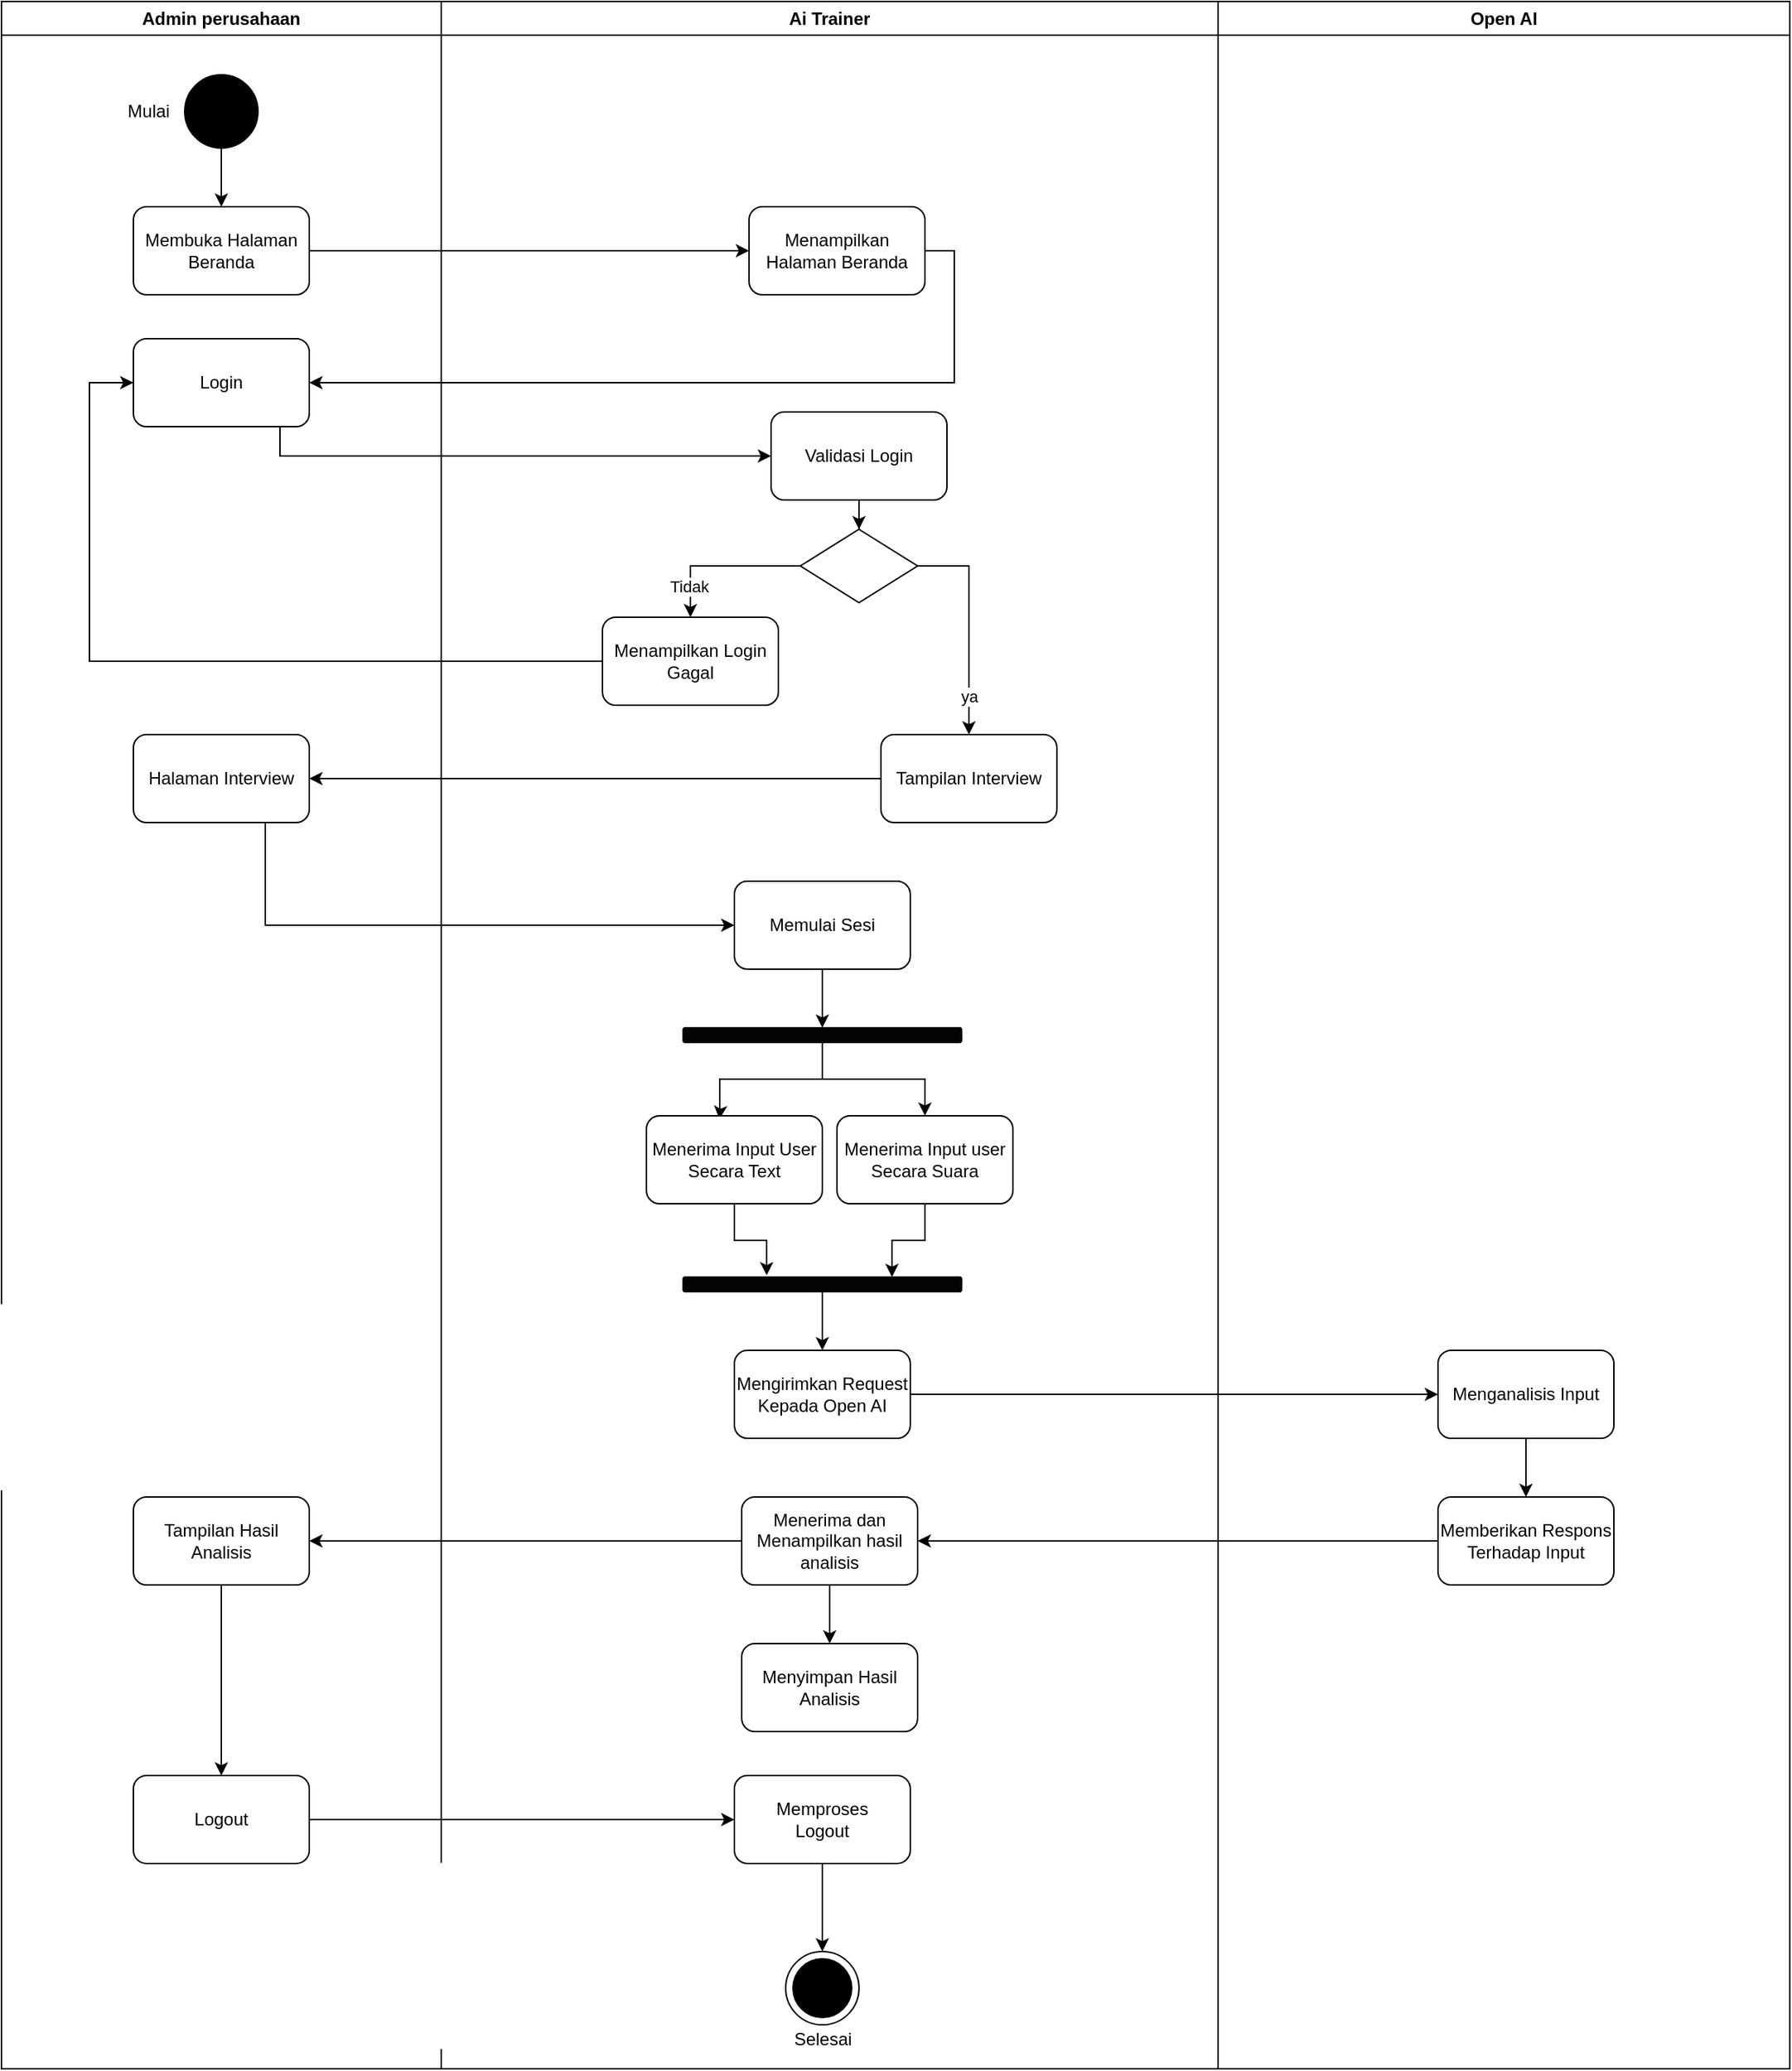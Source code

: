 <mxfile version="27.0.4">
  <diagram name="Page-1" id="0783ab3e-0a74-02c8-0abd-f7b4e66b4bec">
    <mxGraphModel dx="2084" dy="1068" grid="1" gridSize="10" guides="1" tooltips="1" connect="1" arrows="1" fold="1" page="1" pageScale="1" pageWidth="850" pageHeight="1100" background="none" math="0" shadow="0">
      <root>
        <mxCell id="0" />
        <mxCell id="1" parent="0" />
        <mxCell id="HCqicC56nlTVHEbhGD_D-1" value="Admin perusahaan" style="swimlane;whiteSpace=wrap;html=1;" parent="1" vertex="1">
          <mxGeometry y="20" width="300" height="1410" as="geometry" />
        </mxCell>
        <mxCell id="HCqicC56nlTVHEbhGD_D-81" style="edgeStyle=orthogonalEdgeStyle;rounded=0;orthogonalLoop=1;jettySize=auto;html=1;entryX=0.5;entryY=0;entryDx=0;entryDy=0;" parent="HCqicC56nlTVHEbhGD_D-1" source="HCqicC56nlTVHEbhGD_D-3" target="HCqicC56nlTVHEbhGD_D-5" edge="1">
          <mxGeometry relative="1" as="geometry" />
        </mxCell>
        <mxCell id="HCqicC56nlTVHEbhGD_D-3" value="" style="ellipse;whiteSpace=wrap;html=1;aspect=fixed;strokeColor=#000000;fillColor=#000000;" parent="HCqicC56nlTVHEbhGD_D-1" vertex="1">
          <mxGeometry x="125" y="50" width="50" height="50" as="geometry" />
        </mxCell>
        <mxCell id="HCqicC56nlTVHEbhGD_D-4" value="Mulai" style="text;html=1;align=center;verticalAlign=middle;resizable=0;points=[];autosize=1;strokeColor=none;fillColor=none;" parent="HCqicC56nlTVHEbhGD_D-1" vertex="1">
          <mxGeometry x="75" y="60" width="50" height="30" as="geometry" />
        </mxCell>
        <mxCell id="HCqicC56nlTVHEbhGD_D-5" value="Membuka Halaman Beranda" style="rounded=1;whiteSpace=wrap;html=1;" parent="HCqicC56nlTVHEbhGD_D-1" vertex="1">
          <mxGeometry x="90" y="140" width="120" height="60" as="geometry" />
        </mxCell>
        <mxCell id="HCqicC56nlTVHEbhGD_D-7" value="Login" style="rounded=1;whiteSpace=wrap;html=1;" parent="HCqicC56nlTVHEbhGD_D-1" vertex="1">
          <mxGeometry x="90" y="230" width="120" height="60" as="geometry" />
        </mxCell>
        <mxCell id="HCqicC56nlTVHEbhGD_D-22" value="Halaman Interview" style="rounded=1;whiteSpace=wrap;html=1;" parent="HCqicC56nlTVHEbhGD_D-1" vertex="1">
          <mxGeometry x="90" y="500" width="120" height="60" as="geometry" />
        </mxCell>
        <mxCell id="P764LjMasquFLIwP9RHS-71" style="edgeStyle=orthogonalEdgeStyle;rounded=0;orthogonalLoop=1;jettySize=auto;html=1;entryX=0.5;entryY=0;entryDx=0;entryDy=0;" edge="1" parent="HCqicC56nlTVHEbhGD_D-1" source="HCqicC56nlTVHEbhGD_D-74" target="P764LjMasquFLIwP9RHS-72">
          <mxGeometry relative="1" as="geometry">
            <mxPoint x="150" y="1110" as="targetPoint" />
          </mxGeometry>
        </mxCell>
        <mxCell id="HCqicC56nlTVHEbhGD_D-74" value="Tampilan Hasil Analisis" style="rounded=1;whiteSpace=wrap;html=1;" parent="HCqicC56nlTVHEbhGD_D-1" vertex="1">
          <mxGeometry x="90" y="1020" width="120" height="60" as="geometry" />
        </mxCell>
        <mxCell id="P764LjMasquFLIwP9RHS-72" value="Logout" style="rounded=1;whiteSpace=wrap;html=1;" vertex="1" parent="HCqicC56nlTVHEbhGD_D-1">
          <mxGeometry x="90" y="1210" width="120" height="60" as="geometry" />
        </mxCell>
        <mxCell id="HCqicC56nlTVHEbhGD_D-2" value="Ai Trainer" style="swimlane;whiteSpace=wrap;html=1;" parent="1" vertex="1">
          <mxGeometry x="300" y="20" width="530" height="1410" as="geometry" />
        </mxCell>
        <mxCell id="HCqicC56nlTVHEbhGD_D-6" value="Menampilkan Halaman Beranda" style="rounded=1;whiteSpace=wrap;html=1;" parent="HCqicC56nlTVHEbhGD_D-2" vertex="1">
          <mxGeometry x="210" y="140" width="120" height="60" as="geometry" />
        </mxCell>
        <mxCell id="HCqicC56nlTVHEbhGD_D-12" style="edgeStyle=orthogonalEdgeStyle;rounded=0;orthogonalLoop=1;jettySize=auto;html=1;entryX=0.5;entryY=0;entryDx=0;entryDy=0;" parent="HCqicC56nlTVHEbhGD_D-2" source="HCqicC56nlTVHEbhGD_D-10" target="HCqicC56nlTVHEbhGD_D-11" edge="1">
          <mxGeometry relative="1" as="geometry" />
        </mxCell>
        <mxCell id="HCqicC56nlTVHEbhGD_D-10" value="Validasi Login" style="rounded=1;whiteSpace=wrap;html=1;" parent="HCqicC56nlTVHEbhGD_D-2" vertex="1">
          <mxGeometry x="225" y="280" width="120" height="60" as="geometry" />
        </mxCell>
        <mxCell id="HCqicC56nlTVHEbhGD_D-15" style="edgeStyle=orthogonalEdgeStyle;rounded=0;orthogonalLoop=1;jettySize=auto;html=1;entryX=0.5;entryY=0;entryDx=0;entryDy=0;" parent="HCqicC56nlTVHEbhGD_D-2" source="HCqicC56nlTVHEbhGD_D-11" target="HCqicC56nlTVHEbhGD_D-13" edge="1">
          <mxGeometry relative="1" as="geometry">
            <Array as="points">
              <mxPoint x="360" y="385" />
              <mxPoint x="360" y="500" />
            </Array>
          </mxGeometry>
        </mxCell>
        <mxCell id="HCqicC56nlTVHEbhGD_D-18" value="ya" style="edgeLabel;html=1;align=center;verticalAlign=middle;resizable=0;points=[];" parent="HCqicC56nlTVHEbhGD_D-15" vertex="1" connectable="0">
          <mxGeometry x="0.643" y="-3" relative="1" as="geometry">
            <mxPoint x="3" y="1" as="offset" />
          </mxGeometry>
        </mxCell>
        <mxCell id="HCqicC56nlTVHEbhGD_D-11" value="" style="rhombus;whiteSpace=wrap;html=1;" parent="HCqicC56nlTVHEbhGD_D-2" vertex="1">
          <mxGeometry x="245" y="360" width="80" height="50" as="geometry" />
        </mxCell>
        <mxCell id="HCqicC56nlTVHEbhGD_D-13" value="Tampilan Interview" style="rounded=1;whiteSpace=wrap;html=1;" parent="HCqicC56nlTVHEbhGD_D-2" vertex="1">
          <mxGeometry x="300" y="500" width="120" height="60" as="geometry" />
        </mxCell>
        <mxCell id="HCqicC56nlTVHEbhGD_D-14" value="Menampilkan Login Gagal" style="rounded=1;whiteSpace=wrap;html=1;" parent="HCqicC56nlTVHEbhGD_D-2" vertex="1">
          <mxGeometry x="110" y="420" width="120" height="60" as="geometry" />
        </mxCell>
        <mxCell id="HCqicC56nlTVHEbhGD_D-17" style="edgeStyle=orthogonalEdgeStyle;rounded=0;orthogonalLoop=1;jettySize=auto;html=1;entryX=0.5;entryY=0;entryDx=0;entryDy=0;exitX=0;exitY=0.5;exitDx=0;exitDy=0;" parent="HCqicC56nlTVHEbhGD_D-2" source="HCqicC56nlTVHEbhGD_D-11" target="HCqicC56nlTVHEbhGD_D-14" edge="1">
          <mxGeometry relative="1" as="geometry">
            <mxPoint x="180" y="445" as="sourcePoint" />
            <mxPoint x="110" y="490" as="targetPoint" />
            <Array as="points">
              <mxPoint x="170" y="385" />
              <mxPoint x="170" y="420" />
            </Array>
          </mxGeometry>
        </mxCell>
        <mxCell id="HCqicC56nlTVHEbhGD_D-19" value="Tidak" style="edgeLabel;html=1;align=center;verticalAlign=middle;resizable=0;points=[];" parent="HCqicC56nlTVHEbhGD_D-17" vertex="1" connectable="0">
          <mxGeometry x="0.621" y="-1" relative="1" as="geometry">
            <mxPoint as="offset" />
          </mxGeometry>
        </mxCell>
        <mxCell id="HCqicC56nlTVHEbhGD_D-55" style="edgeStyle=orthogonalEdgeStyle;rounded=0;orthogonalLoop=1;jettySize=auto;html=1;entryX=0.5;entryY=0;entryDx=0;entryDy=0;" parent="HCqicC56nlTVHEbhGD_D-2" source="HCqicC56nlTVHEbhGD_D-24" target="HCqicC56nlTVHEbhGD_D-27" edge="1">
          <mxGeometry relative="1" as="geometry" />
        </mxCell>
        <mxCell id="HCqicC56nlTVHEbhGD_D-24" value="Memulai Sesi" style="rounded=1;whiteSpace=wrap;html=1;" parent="HCqicC56nlTVHEbhGD_D-2" vertex="1">
          <mxGeometry x="200" y="600" width="120" height="60" as="geometry" />
        </mxCell>
        <mxCell id="HCqicC56nlTVHEbhGD_D-57" style="edgeStyle=orthogonalEdgeStyle;rounded=0;orthogonalLoop=1;jettySize=auto;html=1;entryX=0.415;entryY=0.037;entryDx=0;entryDy=0;entryPerimeter=0;" parent="HCqicC56nlTVHEbhGD_D-2" source="HCqicC56nlTVHEbhGD_D-27" target="HCqicC56nlTVHEbhGD_D-52" edge="1">
          <mxGeometry relative="1" as="geometry">
            <Array as="points">
              <mxPoint x="260" y="735" />
              <mxPoint x="190" y="735" />
              <mxPoint x="190" y="760" />
            </Array>
          </mxGeometry>
        </mxCell>
        <mxCell id="HCqicC56nlTVHEbhGD_D-58" style="edgeStyle=orthogonalEdgeStyle;rounded=0;orthogonalLoop=1;jettySize=auto;html=1;entryX=0.5;entryY=0;entryDx=0;entryDy=0;" parent="HCqicC56nlTVHEbhGD_D-2" source="HCqicC56nlTVHEbhGD_D-27" target="HCqicC56nlTVHEbhGD_D-53" edge="1">
          <mxGeometry relative="1" as="geometry" />
        </mxCell>
        <mxCell id="HCqicC56nlTVHEbhGD_D-27" value="" style="rounded=1;whiteSpace=wrap;html=1;fillColor=light-dark(#040404, #ededed);" parent="HCqicC56nlTVHEbhGD_D-2" vertex="1">
          <mxGeometry x="165" y="700" width="190" height="10" as="geometry" />
        </mxCell>
        <mxCell id="HCqicC56nlTVHEbhGD_D-68" style="edgeStyle=orthogonalEdgeStyle;rounded=0;orthogonalLoop=1;jettySize=auto;html=1;entryX=0.3;entryY=-0.117;entryDx=0;entryDy=0;entryPerimeter=0;" parent="HCqicC56nlTVHEbhGD_D-2" source="HCqicC56nlTVHEbhGD_D-52" target="HCqicC56nlTVHEbhGD_D-60" edge="1">
          <mxGeometry relative="1" as="geometry" />
        </mxCell>
        <mxCell id="HCqicC56nlTVHEbhGD_D-52" value="Menerima Input User Secara Text" style="rounded=1;whiteSpace=wrap;html=1;" parent="HCqicC56nlTVHEbhGD_D-2" vertex="1">
          <mxGeometry x="140" y="760" width="120" height="60" as="geometry" />
        </mxCell>
        <mxCell id="HCqicC56nlTVHEbhGD_D-69" style="edgeStyle=orthogonalEdgeStyle;rounded=0;orthogonalLoop=1;jettySize=auto;html=1;entryX=0.75;entryY=0;entryDx=0;entryDy=0;" parent="HCqicC56nlTVHEbhGD_D-2" source="HCqicC56nlTVHEbhGD_D-53" target="HCqicC56nlTVHEbhGD_D-60" edge="1">
          <mxGeometry relative="1" as="geometry" />
        </mxCell>
        <mxCell id="HCqicC56nlTVHEbhGD_D-53" value="Menerima Input user Secara Suara" style="rounded=1;whiteSpace=wrap;html=1;" parent="HCqicC56nlTVHEbhGD_D-2" vertex="1">
          <mxGeometry x="270" y="760" width="120" height="60" as="geometry" />
        </mxCell>
        <mxCell id="P764LjMasquFLIwP9RHS-35" style="edgeStyle=orthogonalEdgeStyle;rounded=0;orthogonalLoop=1;jettySize=auto;html=1;" edge="1" parent="HCqicC56nlTVHEbhGD_D-2" source="HCqicC56nlTVHEbhGD_D-60" target="HCqicC56nlTVHEbhGD_D-76">
          <mxGeometry relative="1" as="geometry" />
        </mxCell>
        <mxCell id="HCqicC56nlTVHEbhGD_D-60" value="" style="rounded=1;whiteSpace=wrap;html=1;fillColor=light-dark(#040404, #ededed);" parent="HCqicC56nlTVHEbhGD_D-2" vertex="1">
          <mxGeometry x="165" y="870" width="190" height="10" as="geometry" />
        </mxCell>
        <mxCell id="HCqicC56nlTVHEbhGD_D-76" value="Mengirimkan Request Kepada Open AI" style="rounded=1;whiteSpace=wrap;html=1;" parent="HCqicC56nlTVHEbhGD_D-2" vertex="1">
          <mxGeometry x="200" y="920" width="120" height="60" as="geometry" />
        </mxCell>
        <mxCell id="HCqicC56nlTVHEbhGD_D-86" style="edgeStyle=orthogonalEdgeStyle;rounded=0;orthogonalLoop=1;jettySize=auto;html=1;entryX=0.5;entryY=0;entryDx=0;entryDy=0;" parent="HCqicC56nlTVHEbhGD_D-2" source="HCqicC56nlTVHEbhGD_D-79" edge="1">
          <mxGeometry relative="1" as="geometry">
            <mxPoint x="265" y="1120.0" as="targetPoint" />
          </mxGeometry>
        </mxCell>
        <mxCell id="HCqicC56nlTVHEbhGD_D-79" value="Menerima dan Menampilkan hasil analisis" style="rounded=1;whiteSpace=wrap;html=1;" parent="HCqicC56nlTVHEbhGD_D-2" vertex="1">
          <mxGeometry x="205" y="1020" width="120" height="60" as="geometry" />
        </mxCell>
        <mxCell id="P764LjMasquFLIwP9RHS-73" value="Menyimpan Hasil Analisis" style="rounded=1;whiteSpace=wrap;html=1;" vertex="1" parent="HCqicC56nlTVHEbhGD_D-2">
          <mxGeometry x="205" y="1120" width="120" height="60" as="geometry" />
        </mxCell>
        <mxCell id="P764LjMasquFLIwP9RHS-80" style="edgeStyle=orthogonalEdgeStyle;rounded=0;orthogonalLoop=1;jettySize=auto;html=1;entryX=0.5;entryY=0;entryDx=0;entryDy=0;" edge="1" parent="HCqicC56nlTVHEbhGD_D-2" source="P764LjMasquFLIwP9RHS-75" target="P764LjMasquFLIwP9RHS-79">
          <mxGeometry relative="1" as="geometry" />
        </mxCell>
        <mxCell id="P764LjMasquFLIwP9RHS-75" value="Memproses&lt;div&gt;Logout&lt;/div&gt;" style="rounded=1;whiteSpace=wrap;html=1;" vertex="1" parent="HCqicC56nlTVHEbhGD_D-2">
          <mxGeometry x="200" y="1210" width="120" height="60" as="geometry" />
        </mxCell>
        <mxCell id="P764LjMasquFLIwP9RHS-79" value="" style="ellipse;whiteSpace=wrap;html=1;aspect=fixed;strokeColor=#000000;fillColor=#FFFFFF;" vertex="1" parent="HCqicC56nlTVHEbhGD_D-2">
          <mxGeometry x="235" y="1330" width="50" height="50" as="geometry" />
        </mxCell>
        <mxCell id="P764LjMasquFLIwP9RHS-81" value="" style="ellipse;whiteSpace=wrap;html=1;aspect=fixed;strokeColor=#000000;fillColor=#000000;" vertex="1" parent="HCqicC56nlTVHEbhGD_D-2">
          <mxGeometry x="240" y="1335" width="40" height="40" as="geometry" />
        </mxCell>
        <mxCell id="P764LjMasquFLIwP9RHS-82" value="Selesai" style="text;html=1;align=center;verticalAlign=middle;resizable=0;points=[];autosize=1;strokeColor=none;fillColor=none;" vertex="1" parent="HCqicC56nlTVHEbhGD_D-2">
          <mxGeometry x="230" y="1375" width="60" height="30" as="geometry" />
        </mxCell>
        <mxCell id="HCqicC56nlTVHEbhGD_D-8" style="edgeStyle=orthogonalEdgeStyle;rounded=0;orthogonalLoop=1;jettySize=auto;html=1;entryX=0;entryY=0.5;entryDx=0;entryDy=0;" parent="1" source="HCqicC56nlTVHEbhGD_D-5" target="HCqicC56nlTVHEbhGD_D-6" edge="1">
          <mxGeometry relative="1" as="geometry" />
        </mxCell>
        <mxCell id="HCqicC56nlTVHEbhGD_D-9" style="edgeStyle=orthogonalEdgeStyle;rounded=0;orthogonalLoop=1;jettySize=auto;html=1;entryX=1;entryY=0.5;entryDx=0;entryDy=0;" parent="1" source="HCqicC56nlTVHEbhGD_D-6" target="HCqicC56nlTVHEbhGD_D-7" edge="1">
          <mxGeometry relative="1" as="geometry">
            <Array as="points">
              <mxPoint x="650" y="280" />
            </Array>
          </mxGeometry>
        </mxCell>
        <mxCell id="HCqicC56nlTVHEbhGD_D-20" style="edgeStyle=orthogonalEdgeStyle;rounded=0;orthogonalLoop=1;jettySize=auto;html=1;entryX=0;entryY=0.5;entryDx=0;entryDy=0;" parent="1" source="HCqicC56nlTVHEbhGD_D-7" target="HCqicC56nlTVHEbhGD_D-10" edge="1">
          <mxGeometry relative="1" as="geometry">
            <Array as="points">
              <mxPoint x="190" y="330" />
            </Array>
          </mxGeometry>
        </mxCell>
        <mxCell id="HCqicC56nlTVHEbhGD_D-21" style="edgeStyle=orthogonalEdgeStyle;rounded=0;orthogonalLoop=1;jettySize=auto;html=1;entryX=0;entryY=0.5;entryDx=0;entryDy=0;" parent="1" source="HCqicC56nlTVHEbhGD_D-14" target="HCqicC56nlTVHEbhGD_D-7" edge="1">
          <mxGeometry relative="1" as="geometry">
            <Array as="points">
              <mxPoint x="60" y="470" />
              <mxPoint x="60" y="280" />
            </Array>
          </mxGeometry>
        </mxCell>
        <mxCell id="HCqicC56nlTVHEbhGD_D-23" style="edgeStyle=orthogonalEdgeStyle;rounded=0;orthogonalLoop=1;jettySize=auto;html=1;" parent="1" source="HCqicC56nlTVHEbhGD_D-13" target="HCqicC56nlTVHEbhGD_D-22" edge="1">
          <mxGeometry relative="1" as="geometry" />
        </mxCell>
        <mxCell id="HCqicC56nlTVHEbhGD_D-25" style="edgeStyle=orthogonalEdgeStyle;rounded=0;orthogonalLoop=1;jettySize=auto;html=1;entryX=0;entryY=0.5;entryDx=0;entryDy=0;" parent="1" source="HCqicC56nlTVHEbhGD_D-22" target="HCqicC56nlTVHEbhGD_D-24" edge="1">
          <mxGeometry relative="1" as="geometry">
            <Array as="points">
              <mxPoint x="180" y="650" />
            </Array>
          </mxGeometry>
        </mxCell>
        <mxCell id="P764LjMasquFLIwP9RHS-1" value="Open AI" style="swimlane;whiteSpace=wrap;html=1;" vertex="1" parent="1">
          <mxGeometry x="830" y="20" width="390" height="1410" as="geometry" />
        </mxCell>
        <mxCell id="P764LjMasquFLIwP9RHS-68" style="edgeStyle=orthogonalEdgeStyle;rounded=0;orthogonalLoop=1;jettySize=auto;html=1;entryX=0.5;entryY=0;entryDx=0;entryDy=0;" edge="1" parent="P764LjMasquFLIwP9RHS-1" source="P764LjMasquFLIwP9RHS-65" target="P764LjMasquFLIwP9RHS-67">
          <mxGeometry relative="1" as="geometry" />
        </mxCell>
        <mxCell id="P764LjMasquFLIwP9RHS-65" value="Menganalisis Input" style="rounded=1;whiteSpace=wrap;html=1;" vertex="1" parent="P764LjMasquFLIwP9RHS-1">
          <mxGeometry x="150" y="920" width="120" height="60" as="geometry" />
        </mxCell>
        <mxCell id="P764LjMasquFLIwP9RHS-67" value="Memberikan Respons Terhadap Input" style="rounded=1;whiteSpace=wrap;html=1;" vertex="1" parent="P764LjMasquFLIwP9RHS-1">
          <mxGeometry x="150" y="1020" width="120" height="60" as="geometry" />
        </mxCell>
        <mxCell id="P764LjMasquFLIwP9RHS-66" style="edgeStyle=orthogonalEdgeStyle;rounded=0;orthogonalLoop=1;jettySize=auto;html=1;entryX=0;entryY=0.5;entryDx=0;entryDy=0;" edge="1" parent="1" source="HCqicC56nlTVHEbhGD_D-76" target="P764LjMasquFLIwP9RHS-65">
          <mxGeometry relative="1" as="geometry" />
        </mxCell>
        <mxCell id="P764LjMasquFLIwP9RHS-69" style="edgeStyle=orthogonalEdgeStyle;rounded=0;orthogonalLoop=1;jettySize=auto;html=1;entryX=1;entryY=0.5;entryDx=0;entryDy=0;" edge="1" parent="1" source="P764LjMasquFLIwP9RHS-67" target="HCqicC56nlTVHEbhGD_D-79">
          <mxGeometry relative="1" as="geometry" />
        </mxCell>
        <mxCell id="P764LjMasquFLIwP9RHS-70" style="edgeStyle=orthogonalEdgeStyle;rounded=0;orthogonalLoop=1;jettySize=auto;html=1;entryX=1;entryY=0.5;entryDx=0;entryDy=0;" edge="1" parent="1" source="HCqicC56nlTVHEbhGD_D-79" target="HCqicC56nlTVHEbhGD_D-74">
          <mxGeometry relative="1" as="geometry" />
        </mxCell>
        <mxCell id="P764LjMasquFLIwP9RHS-78" style="edgeStyle=orthogonalEdgeStyle;rounded=0;orthogonalLoop=1;jettySize=auto;html=1;entryX=0;entryY=0.5;entryDx=0;entryDy=0;" edge="1" parent="1" source="P764LjMasquFLIwP9RHS-72" target="P764LjMasquFLIwP9RHS-75">
          <mxGeometry relative="1" as="geometry" />
        </mxCell>
      </root>
    </mxGraphModel>
  </diagram>
</mxfile>
